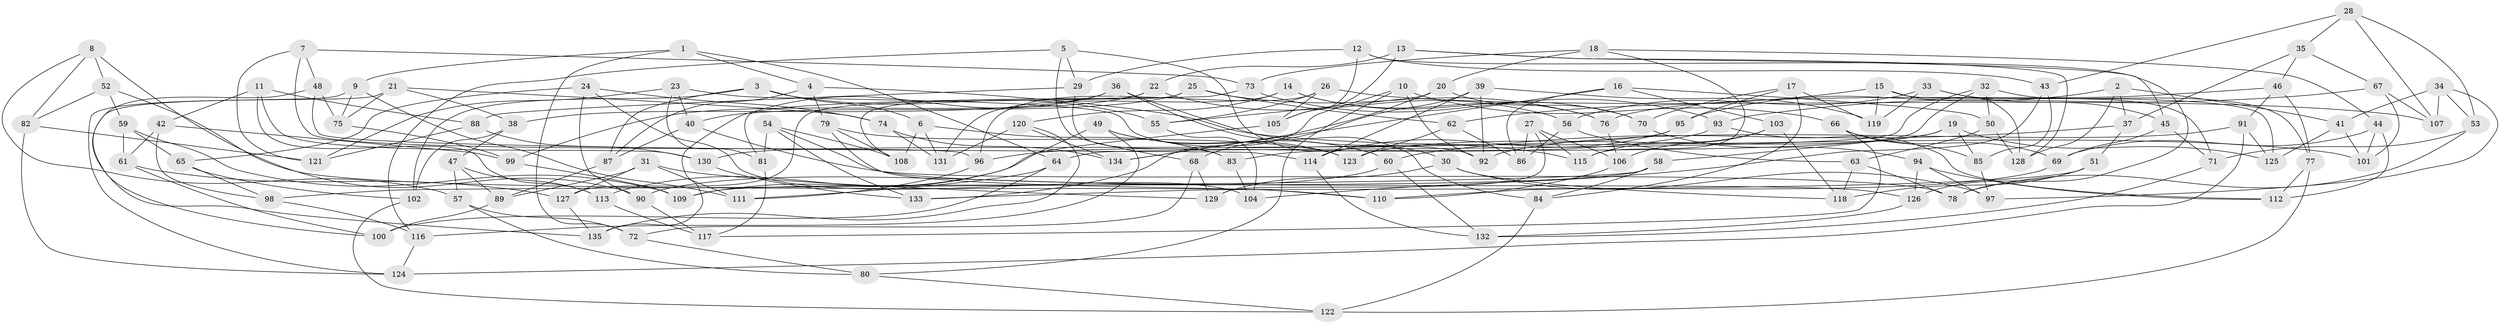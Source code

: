 // Generated by graph-tools (version 1.1) at 2025/27/03/09/25 03:27:00]
// undirected, 135 vertices, 270 edges
graph export_dot {
graph [start="1"]
  node [color=gray90,style=filled];
  1;
  2;
  3;
  4;
  5;
  6;
  7;
  8;
  9;
  10;
  11;
  12;
  13;
  14;
  15;
  16;
  17;
  18;
  19;
  20;
  21;
  22;
  23;
  24;
  25;
  26;
  27;
  28;
  29;
  30;
  31;
  32;
  33;
  34;
  35;
  36;
  37;
  38;
  39;
  40;
  41;
  42;
  43;
  44;
  45;
  46;
  47;
  48;
  49;
  50;
  51;
  52;
  53;
  54;
  55;
  56;
  57;
  58;
  59;
  60;
  61;
  62;
  63;
  64;
  65;
  66;
  67;
  68;
  69;
  70;
  71;
  72;
  73;
  74;
  75;
  76;
  77;
  78;
  79;
  80;
  81;
  82;
  83;
  84;
  85;
  86;
  87;
  88;
  89;
  90;
  91;
  92;
  93;
  94;
  95;
  96;
  97;
  98;
  99;
  100;
  101;
  102;
  103;
  104;
  105;
  106;
  107;
  108;
  109;
  110;
  111;
  112;
  113;
  114;
  115;
  116;
  117;
  118;
  119;
  120;
  121;
  122;
  123;
  124;
  125;
  126;
  127;
  128;
  129;
  130;
  131;
  132;
  133;
  134;
  135;
  1 -- 4;
  1 -- 72;
  1 -- 9;
  1 -- 64;
  2 -- 128;
  2 -- 37;
  2 -- 95;
  2 -- 41;
  3 -- 87;
  3 -- 6;
  3 -- 55;
  3 -- 102;
  4 -- 79;
  4 -- 87;
  4 -- 101;
  5 -- 29;
  5 -- 30;
  5 -- 116;
  5 -- 68;
  6 -- 83;
  6 -- 108;
  6 -- 131;
  7 -- 73;
  7 -- 96;
  7 -- 121;
  7 -- 48;
  8 -- 82;
  8 -- 52;
  8 -- 90;
  8 -- 57;
  9 -- 124;
  9 -- 111;
  9 -- 75;
  10 -- 66;
  10 -- 92;
  10 -- 80;
  10 -- 133;
  11 -- 113;
  11 -- 42;
  11 -- 130;
  11 -- 88;
  12 -- 29;
  12 -- 78;
  12 -- 105;
  12 -- 43;
  13 -- 128;
  13 -- 45;
  13 -- 22;
  13 -- 105;
  14 -- 131;
  14 -- 70;
  14 -- 120;
  14 -- 76;
  15 -- 119;
  15 -- 125;
  15 -- 62;
  15 -- 128;
  16 -- 50;
  16 -- 103;
  16 -- 134;
  16 -- 86;
  17 -- 70;
  17 -- 119;
  17 -- 95;
  17 -- 84;
  18 -- 73;
  18 -- 115;
  18 -- 44;
  18 -- 20;
  19 -- 123;
  19 -- 85;
  19 -- 58;
  19 -- 125;
  20 -- 70;
  20 -- 134;
  20 -- 55;
  21 -- 75;
  21 -- 74;
  21 -- 38;
  21 -- 100;
  22 -- 99;
  22 -- 56;
  22 -- 127;
  23 -- 92;
  23 -- 121;
  23 -- 40;
  23 -- 81;
  24 -- 104;
  24 -- 74;
  24 -- 90;
  24 -- 65;
  25 -- 76;
  25 -- 108;
  25 -- 62;
  25 -- 40;
  26 -- 105;
  26 -- 96;
  26 -- 107;
  26 -- 55;
  27 -- 115;
  27 -- 106;
  27 -- 129;
  27 -- 86;
  28 -- 43;
  28 -- 35;
  28 -- 107;
  28 -- 53;
  29 -- 88;
  29 -- 83;
  30 -- 129;
  30 -- 118;
  30 -- 97;
  31 -- 129;
  31 -- 127;
  31 -- 111;
  31 -- 89;
  32 -- 83;
  32 -- 77;
  32 -- 50;
  32 -- 64;
  33 -- 56;
  33 -- 71;
  33 -- 45;
  33 -- 119;
  34 -- 97;
  34 -- 107;
  34 -- 41;
  34 -- 53;
  35 -- 46;
  35 -- 37;
  35 -- 67;
  36 -- 135;
  36 -- 84;
  36 -- 115;
  36 -- 38;
  37 -- 51;
  37 -- 60;
  38 -- 102;
  38 -- 47;
  39 -- 114;
  39 -- 119;
  39 -- 92;
  39 -- 68;
  40 -- 78;
  40 -- 87;
  41 -- 101;
  41 -- 125;
  42 -- 99;
  42 -- 98;
  42 -- 61;
  43 -- 104;
  43 -- 85;
  44 -- 69;
  44 -- 101;
  44 -- 112;
  45 -- 71;
  45 -- 69;
  46 -- 77;
  46 -- 76;
  46 -- 91;
  47 -- 89;
  47 -- 57;
  47 -- 113;
  48 -- 135;
  48 -- 114;
  48 -- 75;
  49 -- 60;
  49 -- 109;
  49 -- 123;
  49 -- 116;
  50 -- 128;
  50 -- 63;
  51 -- 133;
  51 -- 126;
  51 -- 118;
  52 -- 82;
  52 -- 59;
  52 -- 110;
  53 -- 78;
  53 -- 71;
  54 -- 81;
  54 -- 108;
  54 -- 133;
  54 -- 126;
  55 -- 104;
  56 -- 86;
  56 -- 63;
  57 -- 72;
  57 -- 80;
  58 -- 109;
  58 -- 84;
  58 -- 98;
  59 -- 61;
  59 -- 109;
  59 -- 65;
  60 -- 90;
  60 -- 132;
  61 -- 100;
  61 -- 127;
  62 -- 86;
  62 -- 123;
  63 -- 78;
  63 -- 118;
  64 -- 100;
  64 -- 111;
  65 -- 102;
  65 -- 98;
  66 -- 69;
  66 -- 85;
  66 -- 117;
  67 -- 107;
  67 -- 93;
  67 -- 101;
  68 -- 72;
  68 -- 129;
  69 -- 110;
  70 -- 94;
  71 -- 132;
  72 -- 80;
  73 -- 93;
  73 -- 81;
  74 -- 131;
  74 -- 134;
  75 -- 99;
  76 -- 106;
  77 -- 112;
  77 -- 122;
  79 -- 123;
  79 -- 110;
  79 -- 108;
  80 -- 122;
  81 -- 117;
  82 -- 124;
  82 -- 121;
  83 -- 104;
  84 -- 122;
  85 -- 97;
  87 -- 89;
  88 -- 130;
  88 -- 121;
  89 -- 100;
  90 -- 117;
  91 -- 124;
  91 -- 125;
  91 -- 92;
  93 -- 96;
  93 -- 112;
  94 -- 126;
  94 -- 97;
  94 -- 112;
  95 -- 114;
  95 -- 130;
  96 -- 111;
  98 -- 116;
  99 -- 109;
  102 -- 122;
  103 -- 106;
  103 -- 115;
  103 -- 118;
  105 -- 113;
  106 -- 110;
  113 -- 117;
  114 -- 132;
  116 -- 124;
  120 -- 135;
  120 -- 131;
  120 -- 134;
  126 -- 132;
  127 -- 135;
  130 -- 133;
}

